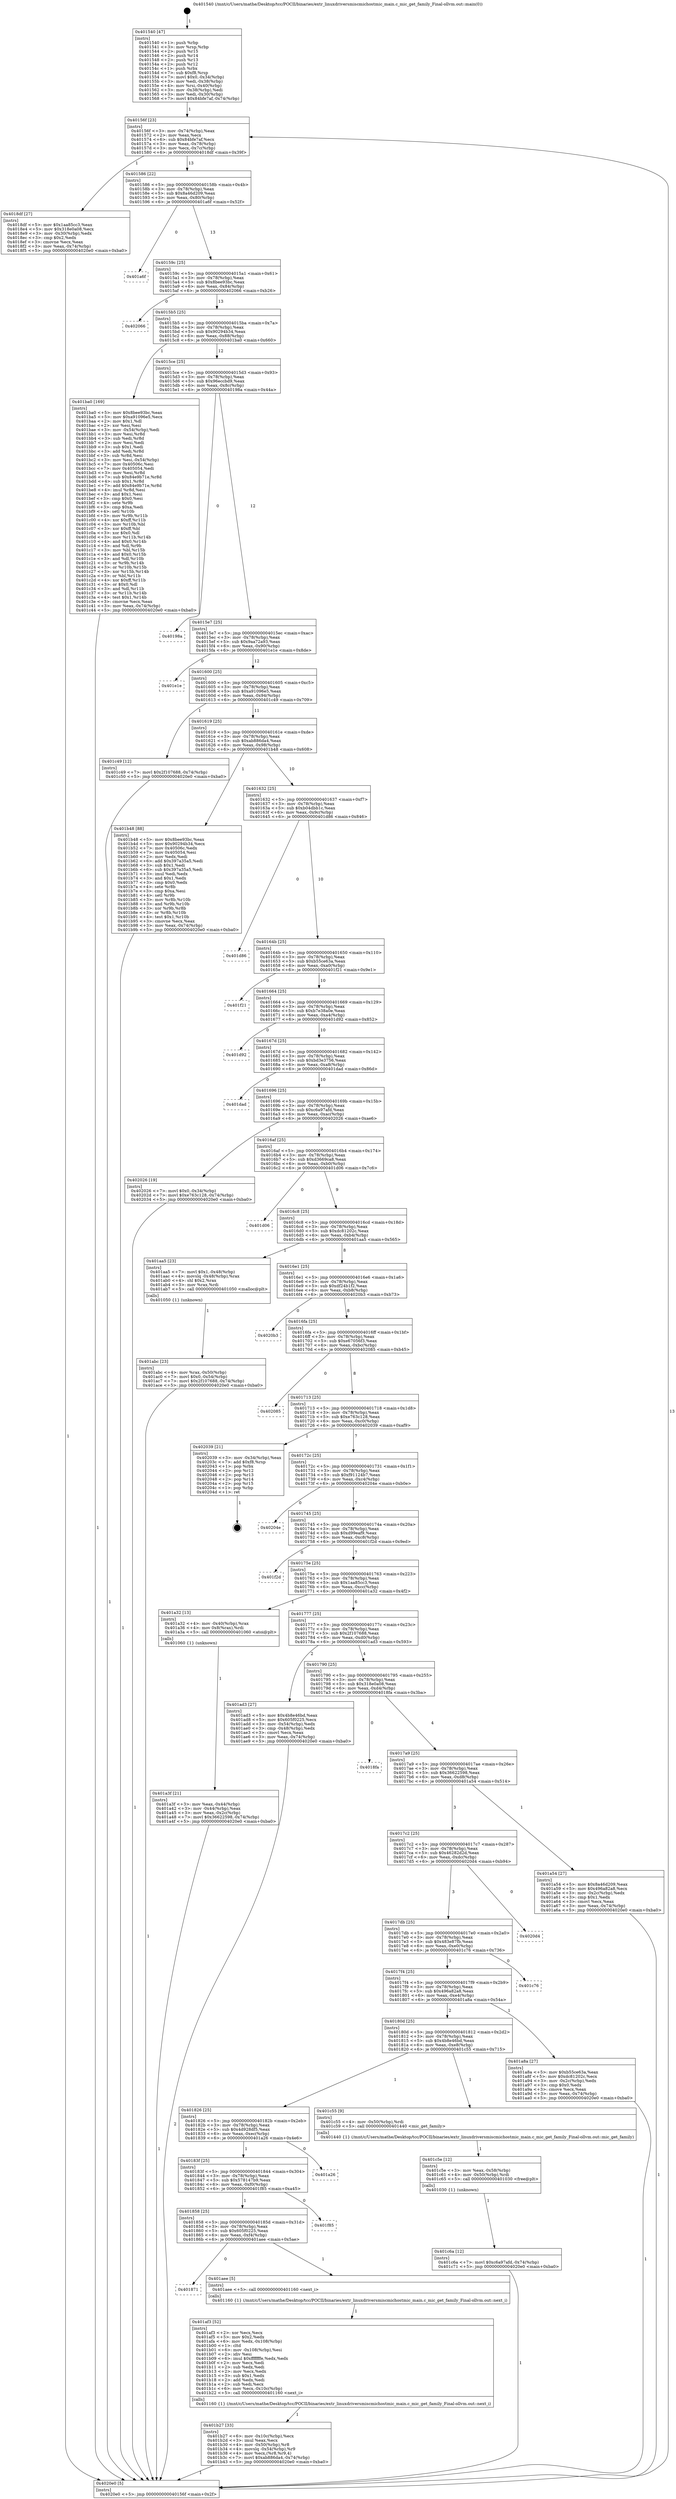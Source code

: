 digraph "0x401540" {
  label = "0x401540 (/mnt/c/Users/mathe/Desktop/tcc/POCII/binaries/extr_linuxdriversmiscmichostmic_main.c_mic_get_family_Final-ollvm.out::main(0))"
  labelloc = "t"
  node[shape=record]

  Entry [label="",width=0.3,height=0.3,shape=circle,fillcolor=black,style=filled]
  "0x40156f" [label="{
     0x40156f [23]\l
     | [instrs]\l
     &nbsp;&nbsp;0x40156f \<+3\>: mov -0x74(%rbp),%eax\l
     &nbsp;&nbsp;0x401572 \<+2\>: mov %eax,%ecx\l
     &nbsp;&nbsp;0x401574 \<+6\>: sub $0x84bfe7af,%ecx\l
     &nbsp;&nbsp;0x40157a \<+3\>: mov %eax,-0x78(%rbp)\l
     &nbsp;&nbsp;0x40157d \<+3\>: mov %ecx,-0x7c(%rbp)\l
     &nbsp;&nbsp;0x401580 \<+6\>: je 00000000004018df \<main+0x39f\>\l
  }"]
  "0x4018df" [label="{
     0x4018df [27]\l
     | [instrs]\l
     &nbsp;&nbsp;0x4018df \<+5\>: mov $0x1aa85cc3,%eax\l
     &nbsp;&nbsp;0x4018e4 \<+5\>: mov $0x318e0a08,%ecx\l
     &nbsp;&nbsp;0x4018e9 \<+3\>: mov -0x30(%rbp),%edx\l
     &nbsp;&nbsp;0x4018ec \<+3\>: cmp $0x2,%edx\l
     &nbsp;&nbsp;0x4018ef \<+3\>: cmovne %ecx,%eax\l
     &nbsp;&nbsp;0x4018f2 \<+3\>: mov %eax,-0x74(%rbp)\l
     &nbsp;&nbsp;0x4018f5 \<+5\>: jmp 00000000004020e0 \<main+0xba0\>\l
  }"]
  "0x401586" [label="{
     0x401586 [22]\l
     | [instrs]\l
     &nbsp;&nbsp;0x401586 \<+5\>: jmp 000000000040158b \<main+0x4b\>\l
     &nbsp;&nbsp;0x40158b \<+3\>: mov -0x78(%rbp),%eax\l
     &nbsp;&nbsp;0x40158e \<+5\>: sub $0x8a46d209,%eax\l
     &nbsp;&nbsp;0x401593 \<+3\>: mov %eax,-0x80(%rbp)\l
     &nbsp;&nbsp;0x401596 \<+6\>: je 0000000000401a6f \<main+0x52f\>\l
  }"]
  "0x4020e0" [label="{
     0x4020e0 [5]\l
     | [instrs]\l
     &nbsp;&nbsp;0x4020e0 \<+5\>: jmp 000000000040156f \<main+0x2f\>\l
  }"]
  "0x401540" [label="{
     0x401540 [47]\l
     | [instrs]\l
     &nbsp;&nbsp;0x401540 \<+1\>: push %rbp\l
     &nbsp;&nbsp;0x401541 \<+3\>: mov %rsp,%rbp\l
     &nbsp;&nbsp;0x401544 \<+2\>: push %r15\l
     &nbsp;&nbsp;0x401546 \<+2\>: push %r14\l
     &nbsp;&nbsp;0x401548 \<+2\>: push %r13\l
     &nbsp;&nbsp;0x40154a \<+2\>: push %r12\l
     &nbsp;&nbsp;0x40154c \<+1\>: push %rbx\l
     &nbsp;&nbsp;0x40154d \<+7\>: sub $0xf8,%rsp\l
     &nbsp;&nbsp;0x401554 \<+7\>: movl $0x0,-0x34(%rbp)\l
     &nbsp;&nbsp;0x40155b \<+3\>: mov %edi,-0x38(%rbp)\l
     &nbsp;&nbsp;0x40155e \<+4\>: mov %rsi,-0x40(%rbp)\l
     &nbsp;&nbsp;0x401562 \<+3\>: mov -0x38(%rbp),%edi\l
     &nbsp;&nbsp;0x401565 \<+3\>: mov %edi,-0x30(%rbp)\l
     &nbsp;&nbsp;0x401568 \<+7\>: movl $0x84bfe7af,-0x74(%rbp)\l
  }"]
  Exit [label="",width=0.3,height=0.3,shape=circle,fillcolor=black,style=filled,peripheries=2]
  "0x401a6f" [label="{
     0x401a6f\l
  }", style=dashed]
  "0x40159c" [label="{
     0x40159c [25]\l
     | [instrs]\l
     &nbsp;&nbsp;0x40159c \<+5\>: jmp 00000000004015a1 \<main+0x61\>\l
     &nbsp;&nbsp;0x4015a1 \<+3\>: mov -0x78(%rbp),%eax\l
     &nbsp;&nbsp;0x4015a4 \<+5\>: sub $0x8bee93bc,%eax\l
     &nbsp;&nbsp;0x4015a9 \<+6\>: mov %eax,-0x84(%rbp)\l
     &nbsp;&nbsp;0x4015af \<+6\>: je 0000000000402066 \<main+0xb26\>\l
  }"]
  "0x401c6a" [label="{
     0x401c6a [12]\l
     | [instrs]\l
     &nbsp;&nbsp;0x401c6a \<+7\>: movl $0xc6a97afd,-0x74(%rbp)\l
     &nbsp;&nbsp;0x401c71 \<+5\>: jmp 00000000004020e0 \<main+0xba0\>\l
  }"]
  "0x402066" [label="{
     0x402066\l
  }", style=dashed]
  "0x4015b5" [label="{
     0x4015b5 [25]\l
     | [instrs]\l
     &nbsp;&nbsp;0x4015b5 \<+5\>: jmp 00000000004015ba \<main+0x7a\>\l
     &nbsp;&nbsp;0x4015ba \<+3\>: mov -0x78(%rbp),%eax\l
     &nbsp;&nbsp;0x4015bd \<+5\>: sub $0x90294b34,%eax\l
     &nbsp;&nbsp;0x4015c2 \<+6\>: mov %eax,-0x88(%rbp)\l
     &nbsp;&nbsp;0x4015c8 \<+6\>: je 0000000000401ba0 \<main+0x660\>\l
  }"]
  "0x401c5e" [label="{
     0x401c5e [12]\l
     | [instrs]\l
     &nbsp;&nbsp;0x401c5e \<+3\>: mov %eax,-0x58(%rbp)\l
     &nbsp;&nbsp;0x401c61 \<+4\>: mov -0x50(%rbp),%rdi\l
     &nbsp;&nbsp;0x401c65 \<+5\>: call 0000000000401030 \<free@plt\>\l
     | [calls]\l
     &nbsp;&nbsp;0x401030 \{1\} (unknown)\l
  }"]
  "0x401ba0" [label="{
     0x401ba0 [169]\l
     | [instrs]\l
     &nbsp;&nbsp;0x401ba0 \<+5\>: mov $0x8bee93bc,%eax\l
     &nbsp;&nbsp;0x401ba5 \<+5\>: mov $0xa91096e5,%ecx\l
     &nbsp;&nbsp;0x401baa \<+2\>: mov $0x1,%dl\l
     &nbsp;&nbsp;0x401bac \<+2\>: xor %esi,%esi\l
     &nbsp;&nbsp;0x401bae \<+3\>: mov -0x54(%rbp),%edi\l
     &nbsp;&nbsp;0x401bb1 \<+3\>: mov %esi,%r8d\l
     &nbsp;&nbsp;0x401bb4 \<+3\>: sub %edi,%r8d\l
     &nbsp;&nbsp;0x401bb7 \<+2\>: mov %esi,%edi\l
     &nbsp;&nbsp;0x401bb9 \<+3\>: sub $0x1,%edi\l
     &nbsp;&nbsp;0x401bbc \<+3\>: add %edi,%r8d\l
     &nbsp;&nbsp;0x401bbf \<+3\>: sub %r8d,%esi\l
     &nbsp;&nbsp;0x401bc2 \<+3\>: mov %esi,-0x54(%rbp)\l
     &nbsp;&nbsp;0x401bc5 \<+7\>: mov 0x40506c,%esi\l
     &nbsp;&nbsp;0x401bcc \<+7\>: mov 0x405054,%edi\l
     &nbsp;&nbsp;0x401bd3 \<+3\>: mov %esi,%r8d\l
     &nbsp;&nbsp;0x401bd6 \<+7\>: sub $0x84e9b71e,%r8d\l
     &nbsp;&nbsp;0x401bdd \<+4\>: sub $0x1,%r8d\l
     &nbsp;&nbsp;0x401be1 \<+7\>: add $0x84e9b71e,%r8d\l
     &nbsp;&nbsp;0x401be8 \<+4\>: imul %r8d,%esi\l
     &nbsp;&nbsp;0x401bec \<+3\>: and $0x1,%esi\l
     &nbsp;&nbsp;0x401bef \<+3\>: cmp $0x0,%esi\l
     &nbsp;&nbsp;0x401bf2 \<+4\>: sete %r9b\l
     &nbsp;&nbsp;0x401bf6 \<+3\>: cmp $0xa,%edi\l
     &nbsp;&nbsp;0x401bf9 \<+4\>: setl %r10b\l
     &nbsp;&nbsp;0x401bfd \<+3\>: mov %r9b,%r11b\l
     &nbsp;&nbsp;0x401c00 \<+4\>: xor $0xff,%r11b\l
     &nbsp;&nbsp;0x401c04 \<+3\>: mov %r10b,%bl\l
     &nbsp;&nbsp;0x401c07 \<+3\>: xor $0xff,%bl\l
     &nbsp;&nbsp;0x401c0a \<+3\>: xor $0x0,%dl\l
     &nbsp;&nbsp;0x401c0d \<+3\>: mov %r11b,%r14b\l
     &nbsp;&nbsp;0x401c10 \<+4\>: and $0x0,%r14b\l
     &nbsp;&nbsp;0x401c14 \<+3\>: and %dl,%r9b\l
     &nbsp;&nbsp;0x401c17 \<+3\>: mov %bl,%r15b\l
     &nbsp;&nbsp;0x401c1a \<+4\>: and $0x0,%r15b\l
     &nbsp;&nbsp;0x401c1e \<+3\>: and %dl,%r10b\l
     &nbsp;&nbsp;0x401c21 \<+3\>: or %r9b,%r14b\l
     &nbsp;&nbsp;0x401c24 \<+3\>: or %r10b,%r15b\l
     &nbsp;&nbsp;0x401c27 \<+3\>: xor %r15b,%r14b\l
     &nbsp;&nbsp;0x401c2a \<+3\>: or %bl,%r11b\l
     &nbsp;&nbsp;0x401c2d \<+4\>: xor $0xff,%r11b\l
     &nbsp;&nbsp;0x401c31 \<+3\>: or $0x0,%dl\l
     &nbsp;&nbsp;0x401c34 \<+3\>: and %dl,%r11b\l
     &nbsp;&nbsp;0x401c37 \<+3\>: or %r11b,%r14b\l
     &nbsp;&nbsp;0x401c3a \<+4\>: test $0x1,%r14b\l
     &nbsp;&nbsp;0x401c3e \<+3\>: cmovne %ecx,%eax\l
     &nbsp;&nbsp;0x401c41 \<+3\>: mov %eax,-0x74(%rbp)\l
     &nbsp;&nbsp;0x401c44 \<+5\>: jmp 00000000004020e0 \<main+0xba0\>\l
  }"]
  "0x4015ce" [label="{
     0x4015ce [25]\l
     | [instrs]\l
     &nbsp;&nbsp;0x4015ce \<+5\>: jmp 00000000004015d3 \<main+0x93\>\l
     &nbsp;&nbsp;0x4015d3 \<+3\>: mov -0x78(%rbp),%eax\l
     &nbsp;&nbsp;0x4015d6 \<+5\>: sub $0x96eccbd9,%eax\l
     &nbsp;&nbsp;0x4015db \<+6\>: mov %eax,-0x8c(%rbp)\l
     &nbsp;&nbsp;0x4015e1 \<+6\>: je 000000000040198a \<main+0x44a\>\l
  }"]
  "0x401b27" [label="{
     0x401b27 [33]\l
     | [instrs]\l
     &nbsp;&nbsp;0x401b27 \<+6\>: mov -0x10c(%rbp),%ecx\l
     &nbsp;&nbsp;0x401b2d \<+3\>: imul %eax,%ecx\l
     &nbsp;&nbsp;0x401b30 \<+4\>: mov -0x50(%rbp),%r8\l
     &nbsp;&nbsp;0x401b34 \<+4\>: movslq -0x54(%rbp),%r9\l
     &nbsp;&nbsp;0x401b38 \<+4\>: mov %ecx,(%r8,%r9,4)\l
     &nbsp;&nbsp;0x401b3c \<+7\>: movl $0xab886da4,-0x74(%rbp)\l
     &nbsp;&nbsp;0x401b43 \<+5\>: jmp 00000000004020e0 \<main+0xba0\>\l
  }"]
  "0x40198a" [label="{
     0x40198a\l
  }", style=dashed]
  "0x4015e7" [label="{
     0x4015e7 [25]\l
     | [instrs]\l
     &nbsp;&nbsp;0x4015e7 \<+5\>: jmp 00000000004015ec \<main+0xac\>\l
     &nbsp;&nbsp;0x4015ec \<+3\>: mov -0x78(%rbp),%eax\l
     &nbsp;&nbsp;0x4015ef \<+5\>: sub $0x9aa72a93,%eax\l
     &nbsp;&nbsp;0x4015f4 \<+6\>: mov %eax,-0x90(%rbp)\l
     &nbsp;&nbsp;0x4015fa \<+6\>: je 0000000000401e1e \<main+0x8de\>\l
  }"]
  "0x401af3" [label="{
     0x401af3 [52]\l
     | [instrs]\l
     &nbsp;&nbsp;0x401af3 \<+2\>: xor %ecx,%ecx\l
     &nbsp;&nbsp;0x401af5 \<+5\>: mov $0x2,%edx\l
     &nbsp;&nbsp;0x401afa \<+6\>: mov %edx,-0x108(%rbp)\l
     &nbsp;&nbsp;0x401b00 \<+1\>: cltd\l
     &nbsp;&nbsp;0x401b01 \<+6\>: mov -0x108(%rbp),%esi\l
     &nbsp;&nbsp;0x401b07 \<+2\>: idiv %esi\l
     &nbsp;&nbsp;0x401b09 \<+6\>: imul $0xfffffffe,%edx,%edx\l
     &nbsp;&nbsp;0x401b0f \<+2\>: mov %ecx,%edi\l
     &nbsp;&nbsp;0x401b11 \<+2\>: sub %edx,%edi\l
     &nbsp;&nbsp;0x401b13 \<+2\>: mov %ecx,%edx\l
     &nbsp;&nbsp;0x401b15 \<+3\>: sub $0x1,%edx\l
     &nbsp;&nbsp;0x401b18 \<+2\>: add %edx,%edi\l
     &nbsp;&nbsp;0x401b1a \<+2\>: sub %edi,%ecx\l
     &nbsp;&nbsp;0x401b1c \<+6\>: mov %ecx,-0x10c(%rbp)\l
     &nbsp;&nbsp;0x401b22 \<+5\>: call 0000000000401160 \<next_i\>\l
     | [calls]\l
     &nbsp;&nbsp;0x401160 \{1\} (/mnt/c/Users/mathe/Desktop/tcc/POCII/binaries/extr_linuxdriversmiscmichostmic_main.c_mic_get_family_Final-ollvm.out::next_i)\l
  }"]
  "0x401e1e" [label="{
     0x401e1e\l
  }", style=dashed]
  "0x401600" [label="{
     0x401600 [25]\l
     | [instrs]\l
     &nbsp;&nbsp;0x401600 \<+5\>: jmp 0000000000401605 \<main+0xc5\>\l
     &nbsp;&nbsp;0x401605 \<+3\>: mov -0x78(%rbp),%eax\l
     &nbsp;&nbsp;0x401608 \<+5\>: sub $0xa91096e5,%eax\l
     &nbsp;&nbsp;0x40160d \<+6\>: mov %eax,-0x94(%rbp)\l
     &nbsp;&nbsp;0x401613 \<+6\>: je 0000000000401c49 \<main+0x709\>\l
  }"]
  "0x401871" [label="{
     0x401871\l
  }", style=dashed]
  "0x401c49" [label="{
     0x401c49 [12]\l
     | [instrs]\l
     &nbsp;&nbsp;0x401c49 \<+7\>: movl $0x2f107688,-0x74(%rbp)\l
     &nbsp;&nbsp;0x401c50 \<+5\>: jmp 00000000004020e0 \<main+0xba0\>\l
  }"]
  "0x401619" [label="{
     0x401619 [25]\l
     | [instrs]\l
     &nbsp;&nbsp;0x401619 \<+5\>: jmp 000000000040161e \<main+0xde\>\l
     &nbsp;&nbsp;0x40161e \<+3\>: mov -0x78(%rbp),%eax\l
     &nbsp;&nbsp;0x401621 \<+5\>: sub $0xab886da4,%eax\l
     &nbsp;&nbsp;0x401626 \<+6\>: mov %eax,-0x98(%rbp)\l
     &nbsp;&nbsp;0x40162c \<+6\>: je 0000000000401b48 \<main+0x608\>\l
  }"]
  "0x401aee" [label="{
     0x401aee [5]\l
     | [instrs]\l
     &nbsp;&nbsp;0x401aee \<+5\>: call 0000000000401160 \<next_i\>\l
     | [calls]\l
     &nbsp;&nbsp;0x401160 \{1\} (/mnt/c/Users/mathe/Desktop/tcc/POCII/binaries/extr_linuxdriversmiscmichostmic_main.c_mic_get_family_Final-ollvm.out::next_i)\l
  }"]
  "0x401b48" [label="{
     0x401b48 [88]\l
     | [instrs]\l
     &nbsp;&nbsp;0x401b48 \<+5\>: mov $0x8bee93bc,%eax\l
     &nbsp;&nbsp;0x401b4d \<+5\>: mov $0x90294b34,%ecx\l
     &nbsp;&nbsp;0x401b52 \<+7\>: mov 0x40506c,%edx\l
     &nbsp;&nbsp;0x401b59 \<+7\>: mov 0x405054,%esi\l
     &nbsp;&nbsp;0x401b60 \<+2\>: mov %edx,%edi\l
     &nbsp;&nbsp;0x401b62 \<+6\>: add $0x397a35a5,%edi\l
     &nbsp;&nbsp;0x401b68 \<+3\>: sub $0x1,%edi\l
     &nbsp;&nbsp;0x401b6b \<+6\>: sub $0x397a35a5,%edi\l
     &nbsp;&nbsp;0x401b71 \<+3\>: imul %edi,%edx\l
     &nbsp;&nbsp;0x401b74 \<+3\>: and $0x1,%edx\l
     &nbsp;&nbsp;0x401b77 \<+3\>: cmp $0x0,%edx\l
     &nbsp;&nbsp;0x401b7a \<+4\>: sete %r8b\l
     &nbsp;&nbsp;0x401b7e \<+3\>: cmp $0xa,%esi\l
     &nbsp;&nbsp;0x401b81 \<+4\>: setl %r9b\l
     &nbsp;&nbsp;0x401b85 \<+3\>: mov %r8b,%r10b\l
     &nbsp;&nbsp;0x401b88 \<+3\>: and %r9b,%r10b\l
     &nbsp;&nbsp;0x401b8b \<+3\>: xor %r9b,%r8b\l
     &nbsp;&nbsp;0x401b8e \<+3\>: or %r8b,%r10b\l
     &nbsp;&nbsp;0x401b91 \<+4\>: test $0x1,%r10b\l
     &nbsp;&nbsp;0x401b95 \<+3\>: cmovne %ecx,%eax\l
     &nbsp;&nbsp;0x401b98 \<+3\>: mov %eax,-0x74(%rbp)\l
     &nbsp;&nbsp;0x401b9b \<+5\>: jmp 00000000004020e0 \<main+0xba0\>\l
  }"]
  "0x401632" [label="{
     0x401632 [25]\l
     | [instrs]\l
     &nbsp;&nbsp;0x401632 \<+5\>: jmp 0000000000401637 \<main+0xf7\>\l
     &nbsp;&nbsp;0x401637 \<+3\>: mov -0x78(%rbp),%eax\l
     &nbsp;&nbsp;0x40163a \<+5\>: sub $0xb04dbb1c,%eax\l
     &nbsp;&nbsp;0x40163f \<+6\>: mov %eax,-0x9c(%rbp)\l
     &nbsp;&nbsp;0x401645 \<+6\>: je 0000000000401d86 \<main+0x846\>\l
  }"]
  "0x401858" [label="{
     0x401858 [25]\l
     | [instrs]\l
     &nbsp;&nbsp;0x401858 \<+5\>: jmp 000000000040185d \<main+0x31d\>\l
     &nbsp;&nbsp;0x40185d \<+3\>: mov -0x78(%rbp),%eax\l
     &nbsp;&nbsp;0x401860 \<+5\>: sub $0x605f0225,%eax\l
     &nbsp;&nbsp;0x401865 \<+6\>: mov %eax,-0xf4(%rbp)\l
     &nbsp;&nbsp;0x40186b \<+6\>: je 0000000000401aee \<main+0x5ae\>\l
  }"]
  "0x401d86" [label="{
     0x401d86\l
  }", style=dashed]
  "0x40164b" [label="{
     0x40164b [25]\l
     | [instrs]\l
     &nbsp;&nbsp;0x40164b \<+5\>: jmp 0000000000401650 \<main+0x110\>\l
     &nbsp;&nbsp;0x401650 \<+3\>: mov -0x78(%rbp),%eax\l
     &nbsp;&nbsp;0x401653 \<+5\>: sub $0xb55ce63a,%eax\l
     &nbsp;&nbsp;0x401658 \<+6\>: mov %eax,-0xa0(%rbp)\l
     &nbsp;&nbsp;0x40165e \<+6\>: je 0000000000401f21 \<main+0x9e1\>\l
  }"]
  "0x401f85" [label="{
     0x401f85\l
  }", style=dashed]
  "0x401f21" [label="{
     0x401f21\l
  }", style=dashed]
  "0x401664" [label="{
     0x401664 [25]\l
     | [instrs]\l
     &nbsp;&nbsp;0x401664 \<+5\>: jmp 0000000000401669 \<main+0x129\>\l
     &nbsp;&nbsp;0x401669 \<+3\>: mov -0x78(%rbp),%eax\l
     &nbsp;&nbsp;0x40166c \<+5\>: sub $0xb7e38a0e,%eax\l
     &nbsp;&nbsp;0x401671 \<+6\>: mov %eax,-0xa4(%rbp)\l
     &nbsp;&nbsp;0x401677 \<+6\>: je 0000000000401d92 \<main+0x852\>\l
  }"]
  "0x40183f" [label="{
     0x40183f [25]\l
     | [instrs]\l
     &nbsp;&nbsp;0x40183f \<+5\>: jmp 0000000000401844 \<main+0x304\>\l
     &nbsp;&nbsp;0x401844 \<+3\>: mov -0x78(%rbp),%eax\l
     &nbsp;&nbsp;0x401847 \<+5\>: sub $0x578147b9,%eax\l
     &nbsp;&nbsp;0x40184c \<+6\>: mov %eax,-0xf0(%rbp)\l
     &nbsp;&nbsp;0x401852 \<+6\>: je 0000000000401f85 \<main+0xa45\>\l
  }"]
  "0x401d92" [label="{
     0x401d92\l
  }", style=dashed]
  "0x40167d" [label="{
     0x40167d [25]\l
     | [instrs]\l
     &nbsp;&nbsp;0x40167d \<+5\>: jmp 0000000000401682 \<main+0x142\>\l
     &nbsp;&nbsp;0x401682 \<+3\>: mov -0x78(%rbp),%eax\l
     &nbsp;&nbsp;0x401685 \<+5\>: sub $0xbd3e3756,%eax\l
     &nbsp;&nbsp;0x40168a \<+6\>: mov %eax,-0xa8(%rbp)\l
     &nbsp;&nbsp;0x401690 \<+6\>: je 0000000000401dad \<main+0x86d\>\l
  }"]
  "0x401a26" [label="{
     0x401a26\l
  }", style=dashed]
  "0x401dad" [label="{
     0x401dad\l
  }", style=dashed]
  "0x401696" [label="{
     0x401696 [25]\l
     | [instrs]\l
     &nbsp;&nbsp;0x401696 \<+5\>: jmp 000000000040169b \<main+0x15b\>\l
     &nbsp;&nbsp;0x40169b \<+3\>: mov -0x78(%rbp),%eax\l
     &nbsp;&nbsp;0x40169e \<+5\>: sub $0xc6a97afd,%eax\l
     &nbsp;&nbsp;0x4016a3 \<+6\>: mov %eax,-0xac(%rbp)\l
     &nbsp;&nbsp;0x4016a9 \<+6\>: je 0000000000402026 \<main+0xae6\>\l
  }"]
  "0x401826" [label="{
     0x401826 [25]\l
     | [instrs]\l
     &nbsp;&nbsp;0x401826 \<+5\>: jmp 000000000040182b \<main+0x2eb\>\l
     &nbsp;&nbsp;0x40182b \<+3\>: mov -0x78(%rbp),%eax\l
     &nbsp;&nbsp;0x40182e \<+5\>: sub $0x4d928df5,%eax\l
     &nbsp;&nbsp;0x401833 \<+6\>: mov %eax,-0xec(%rbp)\l
     &nbsp;&nbsp;0x401839 \<+6\>: je 0000000000401a26 \<main+0x4e6\>\l
  }"]
  "0x402026" [label="{
     0x402026 [19]\l
     | [instrs]\l
     &nbsp;&nbsp;0x402026 \<+7\>: movl $0x0,-0x34(%rbp)\l
     &nbsp;&nbsp;0x40202d \<+7\>: movl $0xe763c128,-0x74(%rbp)\l
     &nbsp;&nbsp;0x402034 \<+5\>: jmp 00000000004020e0 \<main+0xba0\>\l
  }"]
  "0x4016af" [label="{
     0x4016af [25]\l
     | [instrs]\l
     &nbsp;&nbsp;0x4016af \<+5\>: jmp 00000000004016b4 \<main+0x174\>\l
     &nbsp;&nbsp;0x4016b4 \<+3\>: mov -0x78(%rbp),%eax\l
     &nbsp;&nbsp;0x4016b7 \<+5\>: sub $0xd3669ca8,%eax\l
     &nbsp;&nbsp;0x4016bc \<+6\>: mov %eax,-0xb0(%rbp)\l
     &nbsp;&nbsp;0x4016c2 \<+6\>: je 0000000000401d06 \<main+0x7c6\>\l
  }"]
  "0x401c55" [label="{
     0x401c55 [9]\l
     | [instrs]\l
     &nbsp;&nbsp;0x401c55 \<+4\>: mov -0x50(%rbp),%rdi\l
     &nbsp;&nbsp;0x401c59 \<+5\>: call 0000000000401440 \<mic_get_family\>\l
     | [calls]\l
     &nbsp;&nbsp;0x401440 \{1\} (/mnt/c/Users/mathe/Desktop/tcc/POCII/binaries/extr_linuxdriversmiscmichostmic_main.c_mic_get_family_Final-ollvm.out::mic_get_family)\l
  }"]
  "0x401d06" [label="{
     0x401d06\l
  }", style=dashed]
  "0x4016c8" [label="{
     0x4016c8 [25]\l
     | [instrs]\l
     &nbsp;&nbsp;0x4016c8 \<+5\>: jmp 00000000004016cd \<main+0x18d\>\l
     &nbsp;&nbsp;0x4016cd \<+3\>: mov -0x78(%rbp),%eax\l
     &nbsp;&nbsp;0x4016d0 \<+5\>: sub $0xdc81202c,%eax\l
     &nbsp;&nbsp;0x4016d5 \<+6\>: mov %eax,-0xb4(%rbp)\l
     &nbsp;&nbsp;0x4016db \<+6\>: je 0000000000401aa5 \<main+0x565\>\l
  }"]
  "0x401abc" [label="{
     0x401abc [23]\l
     | [instrs]\l
     &nbsp;&nbsp;0x401abc \<+4\>: mov %rax,-0x50(%rbp)\l
     &nbsp;&nbsp;0x401ac0 \<+7\>: movl $0x0,-0x54(%rbp)\l
     &nbsp;&nbsp;0x401ac7 \<+7\>: movl $0x2f107688,-0x74(%rbp)\l
     &nbsp;&nbsp;0x401ace \<+5\>: jmp 00000000004020e0 \<main+0xba0\>\l
  }"]
  "0x401aa5" [label="{
     0x401aa5 [23]\l
     | [instrs]\l
     &nbsp;&nbsp;0x401aa5 \<+7\>: movl $0x1,-0x48(%rbp)\l
     &nbsp;&nbsp;0x401aac \<+4\>: movslq -0x48(%rbp),%rax\l
     &nbsp;&nbsp;0x401ab0 \<+4\>: shl $0x2,%rax\l
     &nbsp;&nbsp;0x401ab4 \<+3\>: mov %rax,%rdi\l
     &nbsp;&nbsp;0x401ab7 \<+5\>: call 0000000000401050 \<malloc@plt\>\l
     | [calls]\l
     &nbsp;&nbsp;0x401050 \{1\} (unknown)\l
  }"]
  "0x4016e1" [label="{
     0x4016e1 [25]\l
     | [instrs]\l
     &nbsp;&nbsp;0x4016e1 \<+5\>: jmp 00000000004016e6 \<main+0x1a6\>\l
     &nbsp;&nbsp;0x4016e6 \<+3\>: mov -0x78(%rbp),%eax\l
     &nbsp;&nbsp;0x4016e9 \<+5\>: sub $0xdf24b1f2,%eax\l
     &nbsp;&nbsp;0x4016ee \<+6\>: mov %eax,-0xb8(%rbp)\l
     &nbsp;&nbsp;0x4016f4 \<+6\>: je 00000000004020b3 \<main+0xb73\>\l
  }"]
  "0x40180d" [label="{
     0x40180d [25]\l
     | [instrs]\l
     &nbsp;&nbsp;0x40180d \<+5\>: jmp 0000000000401812 \<main+0x2d2\>\l
     &nbsp;&nbsp;0x401812 \<+3\>: mov -0x78(%rbp),%eax\l
     &nbsp;&nbsp;0x401815 \<+5\>: sub $0x4b8e46bd,%eax\l
     &nbsp;&nbsp;0x40181a \<+6\>: mov %eax,-0xe8(%rbp)\l
     &nbsp;&nbsp;0x401820 \<+6\>: je 0000000000401c55 \<main+0x715\>\l
  }"]
  "0x4020b3" [label="{
     0x4020b3\l
  }", style=dashed]
  "0x4016fa" [label="{
     0x4016fa [25]\l
     | [instrs]\l
     &nbsp;&nbsp;0x4016fa \<+5\>: jmp 00000000004016ff \<main+0x1bf\>\l
     &nbsp;&nbsp;0x4016ff \<+3\>: mov -0x78(%rbp),%eax\l
     &nbsp;&nbsp;0x401702 \<+5\>: sub $0xe67056f3,%eax\l
     &nbsp;&nbsp;0x401707 \<+6\>: mov %eax,-0xbc(%rbp)\l
     &nbsp;&nbsp;0x40170d \<+6\>: je 0000000000402085 \<main+0xb45\>\l
  }"]
  "0x401a8a" [label="{
     0x401a8a [27]\l
     | [instrs]\l
     &nbsp;&nbsp;0x401a8a \<+5\>: mov $0xb55ce63a,%eax\l
     &nbsp;&nbsp;0x401a8f \<+5\>: mov $0xdc81202c,%ecx\l
     &nbsp;&nbsp;0x401a94 \<+3\>: mov -0x2c(%rbp),%edx\l
     &nbsp;&nbsp;0x401a97 \<+3\>: cmp $0x0,%edx\l
     &nbsp;&nbsp;0x401a9a \<+3\>: cmove %ecx,%eax\l
     &nbsp;&nbsp;0x401a9d \<+3\>: mov %eax,-0x74(%rbp)\l
     &nbsp;&nbsp;0x401aa0 \<+5\>: jmp 00000000004020e0 \<main+0xba0\>\l
  }"]
  "0x402085" [label="{
     0x402085\l
  }", style=dashed]
  "0x401713" [label="{
     0x401713 [25]\l
     | [instrs]\l
     &nbsp;&nbsp;0x401713 \<+5\>: jmp 0000000000401718 \<main+0x1d8\>\l
     &nbsp;&nbsp;0x401718 \<+3\>: mov -0x78(%rbp),%eax\l
     &nbsp;&nbsp;0x40171b \<+5\>: sub $0xe763c128,%eax\l
     &nbsp;&nbsp;0x401720 \<+6\>: mov %eax,-0xc0(%rbp)\l
     &nbsp;&nbsp;0x401726 \<+6\>: je 0000000000402039 \<main+0xaf9\>\l
  }"]
  "0x4017f4" [label="{
     0x4017f4 [25]\l
     | [instrs]\l
     &nbsp;&nbsp;0x4017f4 \<+5\>: jmp 00000000004017f9 \<main+0x2b9\>\l
     &nbsp;&nbsp;0x4017f9 \<+3\>: mov -0x78(%rbp),%eax\l
     &nbsp;&nbsp;0x4017fc \<+5\>: sub $0x496a82a8,%eax\l
     &nbsp;&nbsp;0x401801 \<+6\>: mov %eax,-0xe4(%rbp)\l
     &nbsp;&nbsp;0x401807 \<+6\>: je 0000000000401a8a \<main+0x54a\>\l
  }"]
  "0x402039" [label="{
     0x402039 [21]\l
     | [instrs]\l
     &nbsp;&nbsp;0x402039 \<+3\>: mov -0x34(%rbp),%eax\l
     &nbsp;&nbsp;0x40203c \<+7\>: add $0xf8,%rsp\l
     &nbsp;&nbsp;0x402043 \<+1\>: pop %rbx\l
     &nbsp;&nbsp;0x402044 \<+2\>: pop %r12\l
     &nbsp;&nbsp;0x402046 \<+2\>: pop %r13\l
     &nbsp;&nbsp;0x402048 \<+2\>: pop %r14\l
     &nbsp;&nbsp;0x40204a \<+2\>: pop %r15\l
     &nbsp;&nbsp;0x40204c \<+1\>: pop %rbp\l
     &nbsp;&nbsp;0x40204d \<+1\>: ret\l
  }"]
  "0x40172c" [label="{
     0x40172c [25]\l
     | [instrs]\l
     &nbsp;&nbsp;0x40172c \<+5\>: jmp 0000000000401731 \<main+0x1f1\>\l
     &nbsp;&nbsp;0x401731 \<+3\>: mov -0x78(%rbp),%eax\l
     &nbsp;&nbsp;0x401734 \<+5\>: sub $0xf91124b7,%eax\l
     &nbsp;&nbsp;0x401739 \<+6\>: mov %eax,-0xc4(%rbp)\l
     &nbsp;&nbsp;0x40173f \<+6\>: je 000000000040204e \<main+0xb0e\>\l
  }"]
  "0x401c76" [label="{
     0x401c76\l
  }", style=dashed]
  "0x40204e" [label="{
     0x40204e\l
  }", style=dashed]
  "0x401745" [label="{
     0x401745 [25]\l
     | [instrs]\l
     &nbsp;&nbsp;0x401745 \<+5\>: jmp 000000000040174a \<main+0x20a\>\l
     &nbsp;&nbsp;0x40174a \<+3\>: mov -0x78(%rbp),%eax\l
     &nbsp;&nbsp;0x40174d \<+5\>: sub $0xd99eaf9,%eax\l
     &nbsp;&nbsp;0x401752 \<+6\>: mov %eax,-0xc8(%rbp)\l
     &nbsp;&nbsp;0x401758 \<+6\>: je 0000000000401f2d \<main+0x9ed\>\l
  }"]
  "0x4017db" [label="{
     0x4017db [25]\l
     | [instrs]\l
     &nbsp;&nbsp;0x4017db \<+5\>: jmp 00000000004017e0 \<main+0x2a0\>\l
     &nbsp;&nbsp;0x4017e0 \<+3\>: mov -0x78(%rbp),%eax\l
     &nbsp;&nbsp;0x4017e3 \<+5\>: sub $0x483e87fb,%eax\l
     &nbsp;&nbsp;0x4017e8 \<+6\>: mov %eax,-0xe0(%rbp)\l
     &nbsp;&nbsp;0x4017ee \<+6\>: je 0000000000401c76 \<main+0x736\>\l
  }"]
  "0x401f2d" [label="{
     0x401f2d\l
  }", style=dashed]
  "0x40175e" [label="{
     0x40175e [25]\l
     | [instrs]\l
     &nbsp;&nbsp;0x40175e \<+5\>: jmp 0000000000401763 \<main+0x223\>\l
     &nbsp;&nbsp;0x401763 \<+3\>: mov -0x78(%rbp),%eax\l
     &nbsp;&nbsp;0x401766 \<+5\>: sub $0x1aa85cc3,%eax\l
     &nbsp;&nbsp;0x40176b \<+6\>: mov %eax,-0xcc(%rbp)\l
     &nbsp;&nbsp;0x401771 \<+6\>: je 0000000000401a32 \<main+0x4f2\>\l
  }"]
  "0x4020d4" [label="{
     0x4020d4\l
  }", style=dashed]
  "0x401a32" [label="{
     0x401a32 [13]\l
     | [instrs]\l
     &nbsp;&nbsp;0x401a32 \<+4\>: mov -0x40(%rbp),%rax\l
     &nbsp;&nbsp;0x401a36 \<+4\>: mov 0x8(%rax),%rdi\l
     &nbsp;&nbsp;0x401a3a \<+5\>: call 0000000000401060 \<atoi@plt\>\l
     | [calls]\l
     &nbsp;&nbsp;0x401060 \{1\} (unknown)\l
  }"]
  "0x401777" [label="{
     0x401777 [25]\l
     | [instrs]\l
     &nbsp;&nbsp;0x401777 \<+5\>: jmp 000000000040177c \<main+0x23c\>\l
     &nbsp;&nbsp;0x40177c \<+3\>: mov -0x78(%rbp),%eax\l
     &nbsp;&nbsp;0x40177f \<+5\>: sub $0x2f107688,%eax\l
     &nbsp;&nbsp;0x401784 \<+6\>: mov %eax,-0xd0(%rbp)\l
     &nbsp;&nbsp;0x40178a \<+6\>: je 0000000000401ad3 \<main+0x593\>\l
  }"]
  "0x401a3f" [label="{
     0x401a3f [21]\l
     | [instrs]\l
     &nbsp;&nbsp;0x401a3f \<+3\>: mov %eax,-0x44(%rbp)\l
     &nbsp;&nbsp;0x401a42 \<+3\>: mov -0x44(%rbp),%eax\l
     &nbsp;&nbsp;0x401a45 \<+3\>: mov %eax,-0x2c(%rbp)\l
     &nbsp;&nbsp;0x401a48 \<+7\>: movl $0x36622598,-0x74(%rbp)\l
     &nbsp;&nbsp;0x401a4f \<+5\>: jmp 00000000004020e0 \<main+0xba0\>\l
  }"]
  "0x4017c2" [label="{
     0x4017c2 [25]\l
     | [instrs]\l
     &nbsp;&nbsp;0x4017c2 \<+5\>: jmp 00000000004017c7 \<main+0x287\>\l
     &nbsp;&nbsp;0x4017c7 \<+3\>: mov -0x78(%rbp),%eax\l
     &nbsp;&nbsp;0x4017ca \<+5\>: sub $0x46282d2d,%eax\l
     &nbsp;&nbsp;0x4017cf \<+6\>: mov %eax,-0xdc(%rbp)\l
     &nbsp;&nbsp;0x4017d5 \<+6\>: je 00000000004020d4 \<main+0xb94\>\l
  }"]
  "0x401ad3" [label="{
     0x401ad3 [27]\l
     | [instrs]\l
     &nbsp;&nbsp;0x401ad3 \<+5\>: mov $0x4b8e46bd,%eax\l
     &nbsp;&nbsp;0x401ad8 \<+5\>: mov $0x605f0225,%ecx\l
     &nbsp;&nbsp;0x401add \<+3\>: mov -0x54(%rbp),%edx\l
     &nbsp;&nbsp;0x401ae0 \<+3\>: cmp -0x48(%rbp),%edx\l
     &nbsp;&nbsp;0x401ae3 \<+3\>: cmovl %ecx,%eax\l
     &nbsp;&nbsp;0x401ae6 \<+3\>: mov %eax,-0x74(%rbp)\l
     &nbsp;&nbsp;0x401ae9 \<+5\>: jmp 00000000004020e0 \<main+0xba0\>\l
  }"]
  "0x401790" [label="{
     0x401790 [25]\l
     | [instrs]\l
     &nbsp;&nbsp;0x401790 \<+5\>: jmp 0000000000401795 \<main+0x255\>\l
     &nbsp;&nbsp;0x401795 \<+3\>: mov -0x78(%rbp),%eax\l
     &nbsp;&nbsp;0x401798 \<+5\>: sub $0x318e0a08,%eax\l
     &nbsp;&nbsp;0x40179d \<+6\>: mov %eax,-0xd4(%rbp)\l
     &nbsp;&nbsp;0x4017a3 \<+6\>: je 00000000004018fa \<main+0x3ba\>\l
  }"]
  "0x401a54" [label="{
     0x401a54 [27]\l
     | [instrs]\l
     &nbsp;&nbsp;0x401a54 \<+5\>: mov $0x8a46d209,%eax\l
     &nbsp;&nbsp;0x401a59 \<+5\>: mov $0x496a82a8,%ecx\l
     &nbsp;&nbsp;0x401a5e \<+3\>: mov -0x2c(%rbp),%edx\l
     &nbsp;&nbsp;0x401a61 \<+3\>: cmp $0x1,%edx\l
     &nbsp;&nbsp;0x401a64 \<+3\>: cmovl %ecx,%eax\l
     &nbsp;&nbsp;0x401a67 \<+3\>: mov %eax,-0x74(%rbp)\l
     &nbsp;&nbsp;0x401a6a \<+5\>: jmp 00000000004020e0 \<main+0xba0\>\l
  }"]
  "0x4018fa" [label="{
     0x4018fa\l
  }", style=dashed]
  "0x4017a9" [label="{
     0x4017a9 [25]\l
     | [instrs]\l
     &nbsp;&nbsp;0x4017a9 \<+5\>: jmp 00000000004017ae \<main+0x26e\>\l
     &nbsp;&nbsp;0x4017ae \<+3\>: mov -0x78(%rbp),%eax\l
     &nbsp;&nbsp;0x4017b1 \<+5\>: sub $0x36622598,%eax\l
     &nbsp;&nbsp;0x4017b6 \<+6\>: mov %eax,-0xd8(%rbp)\l
     &nbsp;&nbsp;0x4017bc \<+6\>: je 0000000000401a54 \<main+0x514\>\l
  }"]
  Entry -> "0x401540" [label=" 1"]
  "0x40156f" -> "0x4018df" [label=" 1"]
  "0x40156f" -> "0x401586" [label=" 13"]
  "0x4018df" -> "0x4020e0" [label=" 1"]
  "0x401540" -> "0x40156f" [label=" 1"]
  "0x4020e0" -> "0x40156f" [label=" 13"]
  "0x402039" -> Exit [label=" 1"]
  "0x401586" -> "0x401a6f" [label=" 0"]
  "0x401586" -> "0x40159c" [label=" 13"]
  "0x402026" -> "0x4020e0" [label=" 1"]
  "0x40159c" -> "0x402066" [label=" 0"]
  "0x40159c" -> "0x4015b5" [label=" 13"]
  "0x401c6a" -> "0x4020e0" [label=" 1"]
  "0x4015b5" -> "0x401ba0" [label=" 1"]
  "0x4015b5" -> "0x4015ce" [label=" 12"]
  "0x401c5e" -> "0x401c6a" [label=" 1"]
  "0x4015ce" -> "0x40198a" [label=" 0"]
  "0x4015ce" -> "0x4015e7" [label=" 12"]
  "0x401c55" -> "0x401c5e" [label=" 1"]
  "0x4015e7" -> "0x401e1e" [label=" 0"]
  "0x4015e7" -> "0x401600" [label=" 12"]
  "0x401c49" -> "0x4020e0" [label=" 1"]
  "0x401600" -> "0x401c49" [label=" 1"]
  "0x401600" -> "0x401619" [label=" 11"]
  "0x401ba0" -> "0x4020e0" [label=" 1"]
  "0x401619" -> "0x401b48" [label=" 1"]
  "0x401619" -> "0x401632" [label=" 10"]
  "0x401b48" -> "0x4020e0" [label=" 1"]
  "0x401632" -> "0x401d86" [label=" 0"]
  "0x401632" -> "0x40164b" [label=" 10"]
  "0x401af3" -> "0x401b27" [label=" 1"]
  "0x40164b" -> "0x401f21" [label=" 0"]
  "0x40164b" -> "0x401664" [label=" 10"]
  "0x401aee" -> "0x401af3" [label=" 1"]
  "0x401664" -> "0x401d92" [label=" 0"]
  "0x401664" -> "0x40167d" [label=" 10"]
  "0x401858" -> "0x401aee" [label=" 1"]
  "0x40167d" -> "0x401dad" [label=" 0"]
  "0x40167d" -> "0x401696" [label=" 10"]
  "0x401b27" -> "0x4020e0" [label=" 1"]
  "0x401696" -> "0x402026" [label=" 1"]
  "0x401696" -> "0x4016af" [label=" 9"]
  "0x40183f" -> "0x401f85" [label=" 0"]
  "0x4016af" -> "0x401d06" [label=" 0"]
  "0x4016af" -> "0x4016c8" [label=" 9"]
  "0x401858" -> "0x401871" [label=" 0"]
  "0x4016c8" -> "0x401aa5" [label=" 1"]
  "0x4016c8" -> "0x4016e1" [label=" 8"]
  "0x401826" -> "0x401a26" [label=" 0"]
  "0x4016e1" -> "0x4020b3" [label=" 0"]
  "0x4016e1" -> "0x4016fa" [label=" 8"]
  "0x40183f" -> "0x401858" [label=" 1"]
  "0x4016fa" -> "0x402085" [label=" 0"]
  "0x4016fa" -> "0x401713" [label=" 8"]
  "0x40180d" -> "0x401826" [label=" 1"]
  "0x401713" -> "0x402039" [label=" 1"]
  "0x401713" -> "0x40172c" [label=" 7"]
  "0x401826" -> "0x40183f" [label=" 1"]
  "0x40172c" -> "0x40204e" [label=" 0"]
  "0x40172c" -> "0x401745" [label=" 7"]
  "0x401ad3" -> "0x4020e0" [label=" 2"]
  "0x401745" -> "0x401f2d" [label=" 0"]
  "0x401745" -> "0x40175e" [label=" 7"]
  "0x401aa5" -> "0x401abc" [label=" 1"]
  "0x40175e" -> "0x401a32" [label=" 1"]
  "0x40175e" -> "0x401777" [label=" 6"]
  "0x401a32" -> "0x401a3f" [label=" 1"]
  "0x401a3f" -> "0x4020e0" [label=" 1"]
  "0x401a8a" -> "0x4020e0" [label=" 1"]
  "0x401777" -> "0x401ad3" [label=" 2"]
  "0x401777" -> "0x401790" [label=" 4"]
  "0x4017f4" -> "0x401a8a" [label=" 1"]
  "0x401790" -> "0x4018fa" [label=" 0"]
  "0x401790" -> "0x4017a9" [label=" 4"]
  "0x40180d" -> "0x401c55" [label=" 1"]
  "0x4017a9" -> "0x401a54" [label=" 1"]
  "0x4017a9" -> "0x4017c2" [label=" 3"]
  "0x401a54" -> "0x4020e0" [label=" 1"]
  "0x4017f4" -> "0x40180d" [label=" 2"]
  "0x4017c2" -> "0x4020d4" [label=" 0"]
  "0x4017c2" -> "0x4017db" [label=" 3"]
  "0x401abc" -> "0x4020e0" [label=" 1"]
  "0x4017db" -> "0x401c76" [label=" 0"]
  "0x4017db" -> "0x4017f4" [label=" 3"]
}
